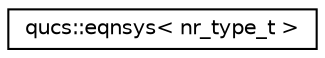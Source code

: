 digraph G
{
  edge [fontname="Helvetica",fontsize="10",labelfontname="Helvetica",labelfontsize="10"];
  node [fontname="Helvetica",fontsize="10",shape=record];
  rankdir="LR";
  Node1 [label="qucs::eqnsys\< nr_type_t \>",height=0.2,width=0.4,color="black", fillcolor="white", style="filled",URL="$classqucs_1_1eqnsys.html"];
}
